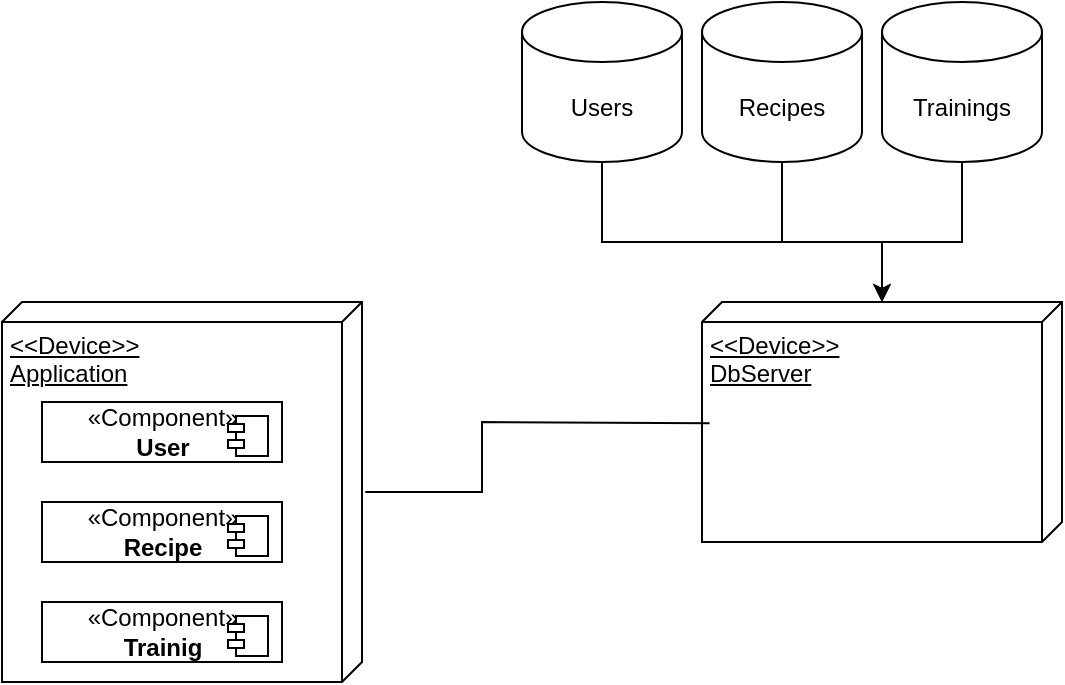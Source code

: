 <mxfile version="21.2.3" type="device">
  <diagram name="Страница 1" id="2rOCl_8TKVGF28P0EThd">
    <mxGraphModel dx="1320" dy="716" grid="1" gridSize="10" guides="1" tooltips="1" connect="1" arrows="1" fold="1" page="1" pageScale="1" pageWidth="827" pageHeight="1169" math="0" shadow="0">
      <root>
        <mxCell id="0" />
        <mxCell id="1" parent="0" />
        <mxCell id="3ZQ9HnF1xHbl16b32K3Q-1" value="&amp;lt;&amp;lt;Device&amp;gt;&amp;gt;&lt;br&gt;Application" style="verticalAlign=top;align=left;spacingTop=8;spacingLeft=2;spacingRight=12;shape=cube;size=10;direction=south;fontStyle=4;html=1;" parent="1" vertex="1">
          <mxGeometry x="210" y="220" width="180" height="190" as="geometry" />
        </mxCell>
        <mxCell id="3ZQ9HnF1xHbl16b32K3Q-2" value="&amp;lt;&amp;lt;Device&amp;gt;&amp;gt;&lt;br&gt;DbServer" style="verticalAlign=top;align=left;spacingTop=8;spacingLeft=2;spacingRight=12;shape=cube;size=10;direction=south;fontStyle=4;html=1;" parent="1" vertex="1">
          <mxGeometry x="560" y="220" width="180" height="120" as="geometry" />
        </mxCell>
        <mxCell id="3ZQ9HnF1xHbl16b32K3Q-4" value="" style="edgeStyle=orthogonalEdgeStyle;rounded=0;orthogonalLoop=1;jettySize=auto;html=1;" parent="1" source="3ZQ9HnF1xHbl16b32K3Q-3" target="3ZQ9HnF1xHbl16b32K3Q-2" edge="1">
          <mxGeometry relative="1" as="geometry">
            <Array as="points">
              <mxPoint x="690" y="190" />
              <mxPoint x="650" y="190" />
            </Array>
          </mxGeometry>
        </mxCell>
        <mxCell id="3ZQ9HnF1xHbl16b32K3Q-3" value="Trainings" style="shape=cylinder3;whiteSpace=wrap;html=1;boundedLbl=1;backgroundOutline=1;size=15;" parent="1" vertex="1">
          <mxGeometry x="650" y="70" width="80" height="80" as="geometry" />
        </mxCell>
        <mxCell id="3ZQ9HnF1xHbl16b32K3Q-6" value="" style="edgeStyle=orthogonalEdgeStyle;rounded=0;orthogonalLoop=1;jettySize=auto;html=1;" parent="1" source="3ZQ9HnF1xHbl16b32K3Q-5" target="3ZQ9HnF1xHbl16b32K3Q-2" edge="1">
          <mxGeometry relative="1" as="geometry">
            <Array as="points">
              <mxPoint x="600" y="190" />
              <mxPoint x="650" y="190" />
            </Array>
          </mxGeometry>
        </mxCell>
        <mxCell id="3ZQ9HnF1xHbl16b32K3Q-5" value="Recipes" style="shape=cylinder3;whiteSpace=wrap;html=1;boundedLbl=1;backgroundOutline=1;size=15;" parent="1" vertex="1">
          <mxGeometry x="560" y="70" width="80" height="80" as="geometry" />
        </mxCell>
        <mxCell id="3ZQ9HnF1xHbl16b32K3Q-7" value="Users" style="shape=cylinder3;whiteSpace=wrap;html=1;boundedLbl=1;backgroundOutline=1;size=15;" parent="1" vertex="1">
          <mxGeometry x="470" y="70" width="80" height="80" as="geometry" />
        </mxCell>
        <mxCell id="3ZQ9HnF1xHbl16b32K3Q-8" value="" style="endArrow=none;html=1;rounded=0;entryX=0.5;entryY=1;entryDx=0;entryDy=0;entryPerimeter=0;" parent="1" target="3ZQ9HnF1xHbl16b32K3Q-7" edge="1">
          <mxGeometry width="50" height="50" relative="1" as="geometry">
            <mxPoint x="600" y="190" as="sourcePoint" />
            <mxPoint x="470" y="250" as="targetPoint" />
            <Array as="points">
              <mxPoint x="510" y="190" />
            </Array>
          </mxGeometry>
        </mxCell>
        <mxCell id="3ZQ9HnF1xHbl16b32K3Q-9" value="" style="endArrow=none;html=1;rounded=0;exitX=0.5;exitY=-0.009;exitDx=0;exitDy=0;exitPerimeter=0;entryX=0.505;entryY=0.979;entryDx=0;entryDy=0;entryPerimeter=0;" parent="1" source="3ZQ9HnF1xHbl16b32K3Q-1" target="3ZQ9HnF1xHbl16b32K3Q-2" edge="1">
          <mxGeometry width="50" height="50" relative="1" as="geometry">
            <mxPoint x="400" y="290" as="sourcePoint" />
            <mxPoint x="450" y="240" as="targetPoint" />
            <Array as="points">
              <mxPoint x="450" y="315" />
              <mxPoint x="450" y="280" />
            </Array>
          </mxGeometry>
        </mxCell>
        <mxCell id="3ZQ9HnF1xHbl16b32K3Q-10" value="«Component»&lt;br&gt;&lt;b&gt;User&lt;/b&gt;" style="html=1;dropTarget=0;" parent="1" vertex="1">
          <mxGeometry x="230" y="270" width="120" height="30" as="geometry" />
        </mxCell>
        <mxCell id="3ZQ9HnF1xHbl16b32K3Q-11" value="" style="shape=module;jettyWidth=8;jettyHeight=4;" parent="3ZQ9HnF1xHbl16b32K3Q-10" vertex="1">
          <mxGeometry x="1" width="20" height="20" relative="1" as="geometry">
            <mxPoint x="-27" y="7" as="offset" />
          </mxGeometry>
        </mxCell>
        <mxCell id="3ZQ9HnF1xHbl16b32K3Q-12" value="«Component»&lt;br&gt;&lt;b&gt;Trainig&lt;/b&gt;" style="html=1;dropTarget=0;" parent="1" vertex="1">
          <mxGeometry x="230" y="370" width="120" height="30" as="geometry" />
        </mxCell>
        <mxCell id="3ZQ9HnF1xHbl16b32K3Q-13" value="" style="shape=module;jettyWidth=8;jettyHeight=4;" parent="3ZQ9HnF1xHbl16b32K3Q-12" vertex="1">
          <mxGeometry x="1" width="20" height="20" relative="1" as="geometry">
            <mxPoint x="-27" y="7" as="offset" />
          </mxGeometry>
        </mxCell>
        <mxCell id="3ZQ9HnF1xHbl16b32K3Q-14" value="«Component»&lt;br&gt;&lt;b&gt;Recipe&lt;/b&gt;" style="html=1;dropTarget=0;" parent="1" vertex="1">
          <mxGeometry x="230" y="320" width="120" height="30" as="geometry" />
        </mxCell>
        <mxCell id="3ZQ9HnF1xHbl16b32K3Q-15" value="" style="shape=module;jettyWidth=8;jettyHeight=4;" parent="3ZQ9HnF1xHbl16b32K3Q-14" vertex="1">
          <mxGeometry x="1" width="20" height="20" relative="1" as="geometry">
            <mxPoint x="-27" y="7" as="offset" />
          </mxGeometry>
        </mxCell>
      </root>
    </mxGraphModel>
  </diagram>
</mxfile>
